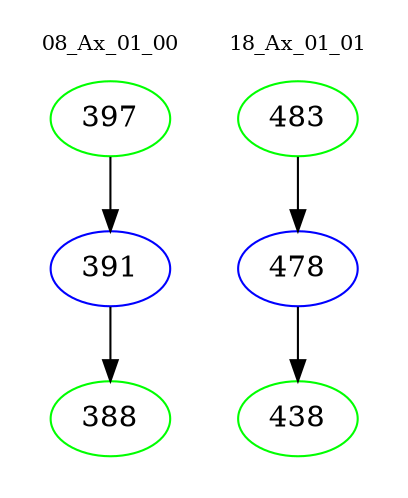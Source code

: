 digraph{
subgraph cluster_0 {
color = white
label = "08_Ax_01_00";
fontsize=10;
T0_397 [label="397", color="green"]
T0_397 -> T0_391 [color="black"]
T0_391 [label="391", color="blue"]
T0_391 -> T0_388 [color="black"]
T0_388 [label="388", color="green"]
}
subgraph cluster_1 {
color = white
label = "18_Ax_01_01";
fontsize=10;
T1_483 [label="483", color="green"]
T1_483 -> T1_478 [color="black"]
T1_478 [label="478", color="blue"]
T1_478 -> T1_438 [color="black"]
T1_438 [label="438", color="green"]
}
}
